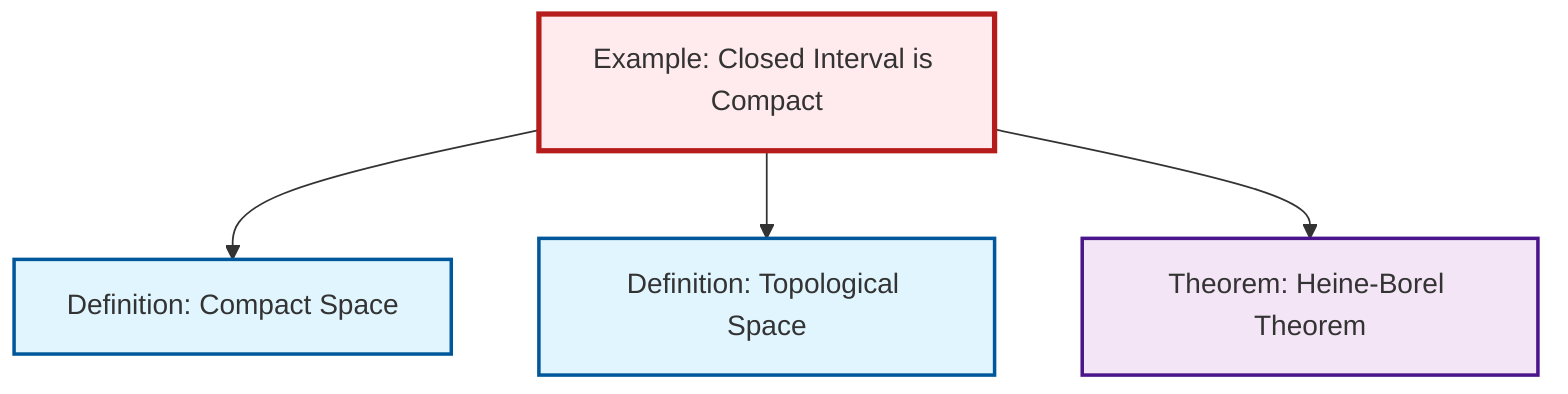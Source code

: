 graph TD
    classDef definition fill:#e1f5fe,stroke:#01579b,stroke-width:2px
    classDef theorem fill:#f3e5f5,stroke:#4a148c,stroke-width:2px
    classDef axiom fill:#fff3e0,stroke:#e65100,stroke-width:2px
    classDef example fill:#e8f5e9,stroke:#1b5e20,stroke-width:2px
    classDef current fill:#ffebee,stroke:#b71c1c,stroke-width:3px
    thm-heine-borel["Theorem: Heine-Borel Theorem"]:::theorem
    def-topological-space["Definition: Topological Space"]:::definition
    ex-closed-interval-compact["Example: Closed Interval is Compact"]:::example
    def-compact["Definition: Compact Space"]:::definition
    ex-closed-interval-compact --> def-compact
    ex-closed-interval-compact --> def-topological-space
    ex-closed-interval-compact --> thm-heine-borel
    class ex-closed-interval-compact current